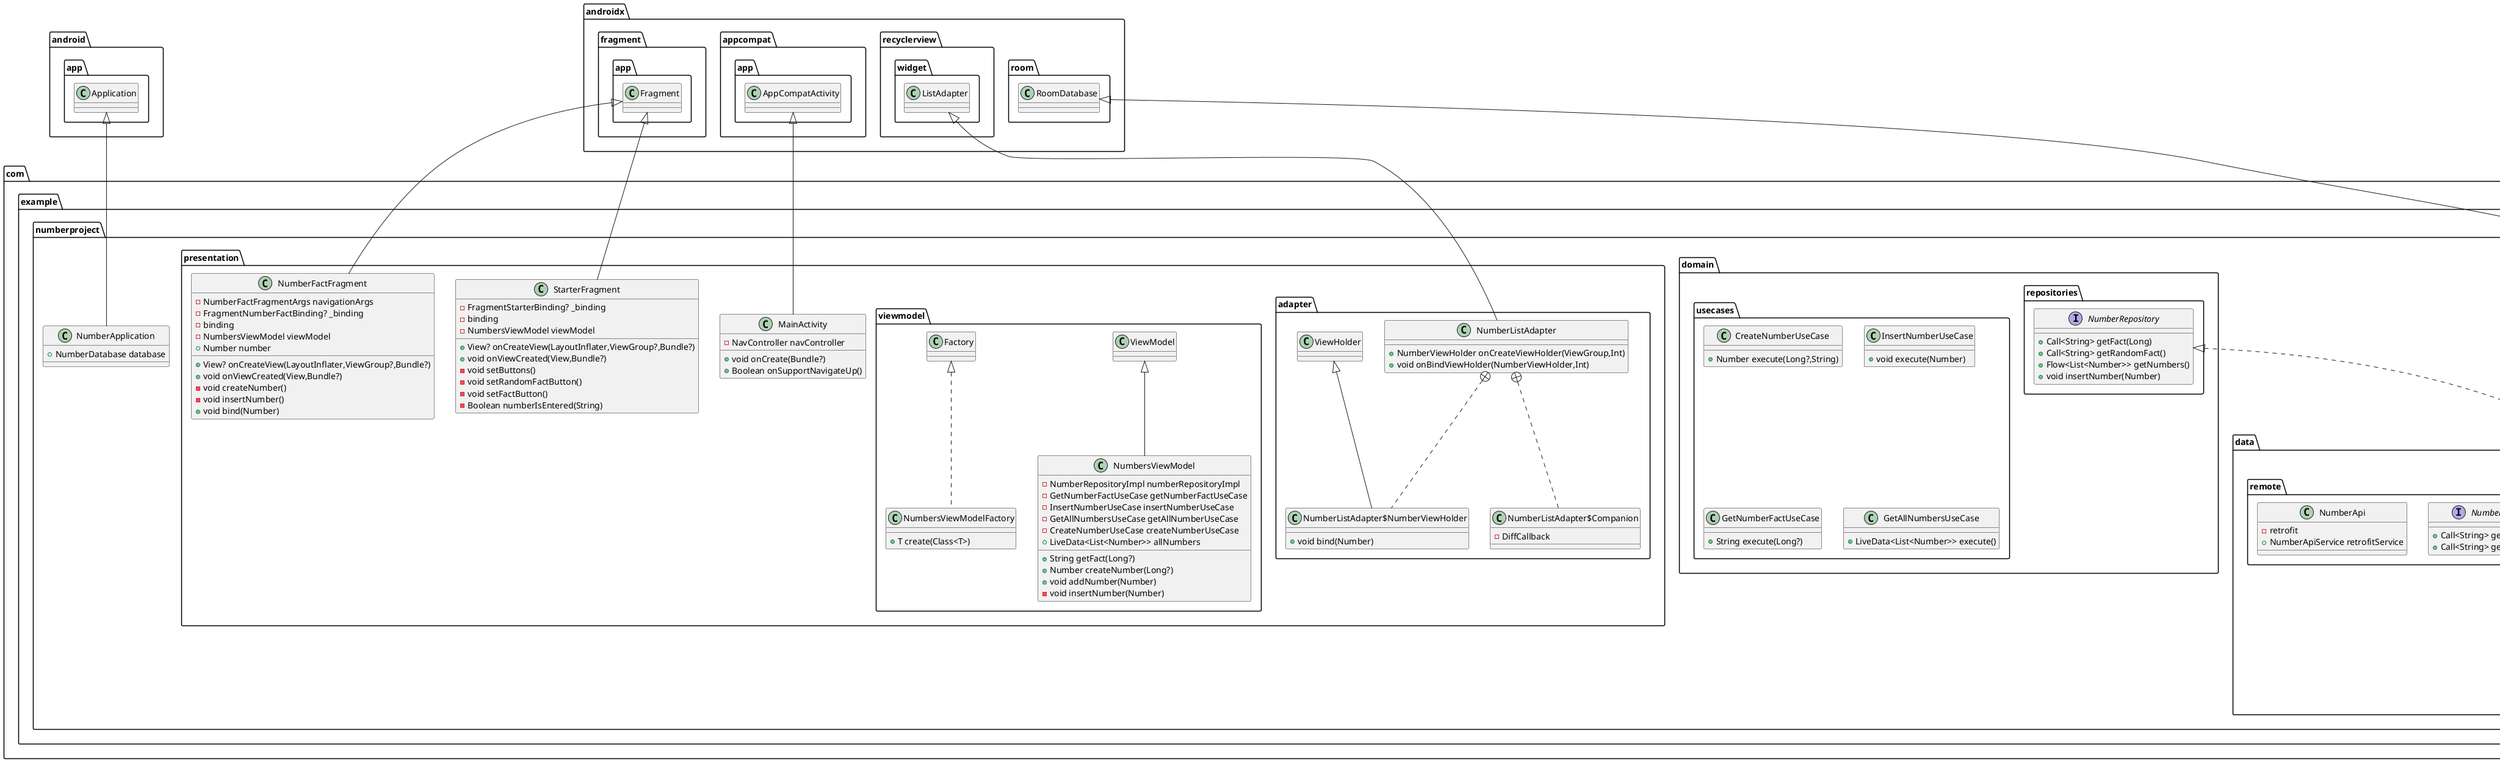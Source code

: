 @startuml
class com.example.numberproject.domain.usecases.CreateNumberUseCase {
+ Number execute(Long?,String)
}

class com.example.numberproject.presentation.MainActivity {
- NavController navController
+ void onCreate(Bundle?)
+ Boolean onSupportNavigateUp()
}


class com.example.numberproject.presentation.adapter.NumberListAdapter$NumberViewHolder {
+ void bind(Number)
}

class com.example.numberproject.presentation.adapter.NumberListAdapter$Companion {
-  DiffCallback
}

class com.example.numberproject.presentation.adapter.NumberListAdapter {
+ NumberViewHolder onCreateViewHolder(ViewGroup,Int)
+ void onBindViewHolder(NumberViewHolder,Int)
}

class com.example.numberproject.data.local.NumberDatabase$Companion {
- NumberDatabase? INSTANCE
+ NumberDatabase getDatabase(Context)
}


abstract class com.example.numberproject.data.local.NumberDatabase {
+ NumberDao numberDao()
}

class com.example.numberproject.data.local.entity.Number {
}
class com.example.numberproject.domain.usecases.InsertNumberUseCase {
+ void execute(Number)
}

class com.example.numberproject.presentation.viewmodel.NumbersViewModel {
- NumberRepositoryImpl numberRepositoryImpl
- GetNumberFactUseCase getNumberFactUseCase
- InsertNumberUseCase insertNumberUseCase
- GetAllNumbersUseCase getAllNumberUseCase
- CreateNumberUseCase createNumberUseCase
+ LiveData<List<Number>> allNumbers
+ String getFact(Long?)
+ Number createNumber(Long?)
+ void addNumber(Number)
- void insertNumber(Number)
}


class com.example.numberproject.presentation.viewmodel.NumbersViewModelFactory {
+ T create(Class<T>)
}

class com.example.numberproject.presentation.StarterFragment {
- FragmentStarterBinding? _binding
-  binding
- NumbersViewModel viewModel
+ View? onCreateView(LayoutInflater,ViewGroup?,Bundle?)
+ void onViewCreated(View,Bundle?)
- void setButtons()
- void setRandomFactButton()
- void setFactButton()
- Boolean numberIsEntered(String)
}


class com.example.numberproject.domain.usecases.GetNumberFactUseCase {
+ String execute(Long?)
}

interface com.example.numberproject.data.local.NumberDao {
+ void insert(Number)
+ Flow<List<Number>> getNumbers()
}

interface com.example.numberproject.domain.repositories.NumberRepository {
+ Call<String> getFact(Long)
+ Call<String> getRandomFact()
+ Flow<List<Number>> getNumbers()
+ void insertNumber(Number)
}

class com.example.numberproject.NumberApplication {
+ NumberDatabase database
}

class com.example.numberproject.domain.usecases.GetAllNumbersUseCase {
+ LiveData<List<Number>> execute()
}

class com.example.numberproject.data.repository.NumberRepositoryImpl {
+ Call<String> getFact(Long)
+ Call<String> getRandomFact()
+ Flow<List<Number>> getNumbers()
+ void insertNumber(Number)
}

class com.example.numberproject.presentation.NumberFactFragment {
- NumberFactFragmentArgs navigationArgs
- FragmentNumberFactBinding? _binding
-  binding
- NumbersViewModel viewModel
+ Number number
+ View? onCreateView(LayoutInflater,ViewGroup?,Bundle?)
+ void onViewCreated(View,Bundle?)
- void createNumber()
- void insertNumber()
+ void bind(Number)
}


interface com.example.numberproject.data.remote.NumberApiService {
+ Call<String> getFact(Long)
+ Call<String> getRandomFact()
}

class com.example.numberproject.data.remote.NumberApi {
-  retrofit
+ NumberApiService retrofitService
}



androidx.appcompat.app.AppCompatActivity <|-- com.example.numberproject.presentation.MainActivity
com.example.numberproject.presentation.adapter.NumberListAdapter +.. com.example.numberproject.presentation.adapter.NumberListAdapter$NumberViewHolder
com.example.numberproject.presentation.adapter.ViewHolder <|-- com.example.numberproject.presentation.adapter.NumberListAdapter$NumberViewHolder
com.example.numberproject.presentation.adapter.NumberListAdapter +.. com.example.numberproject.presentation.adapter.NumberListAdapter$Companion
androidx.recyclerview.widget.ListAdapter <|-- com.example.numberproject.presentation.adapter.NumberListAdapter
com.example.numberproject.data.local.NumberDatabase +.. com.example.numberproject.data.local.NumberDatabase$Companion
androidx.room.RoomDatabase <|-- com.example.numberproject.data.local.NumberDatabase
com.example.numberproject.presentation.viewmodel.ViewModel <|-- com.example.numberproject.presentation.viewmodel.NumbersViewModel
com.example.numberproject.presentation.viewmodel.Factory <|.. com.example.numberproject.presentation.viewmodel.NumbersViewModelFactory
androidx.fragment.app.Fragment <|-- com.example.numberproject.presentation.StarterFragment
android.app.Application <|-- com.example.numberproject.NumberApplication
com.example.numberproject.domain.repositories.NumberRepository <|.. com.example.numberproject.data.repository.NumberRepositoryImpl
androidx.fragment.app.Fragment <|-- com.example.numberproject.presentation.NumberFactFragment
@enduml